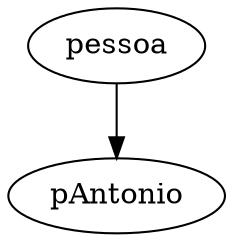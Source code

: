 
		digraph mainmap4 {"pessoa" [URL="conceito.php?conceito=pessoa"];
"pAntonio" [URL="instancia.php?instancia=pAntonio"];
 "pessoa" -> "pAntonio";
}